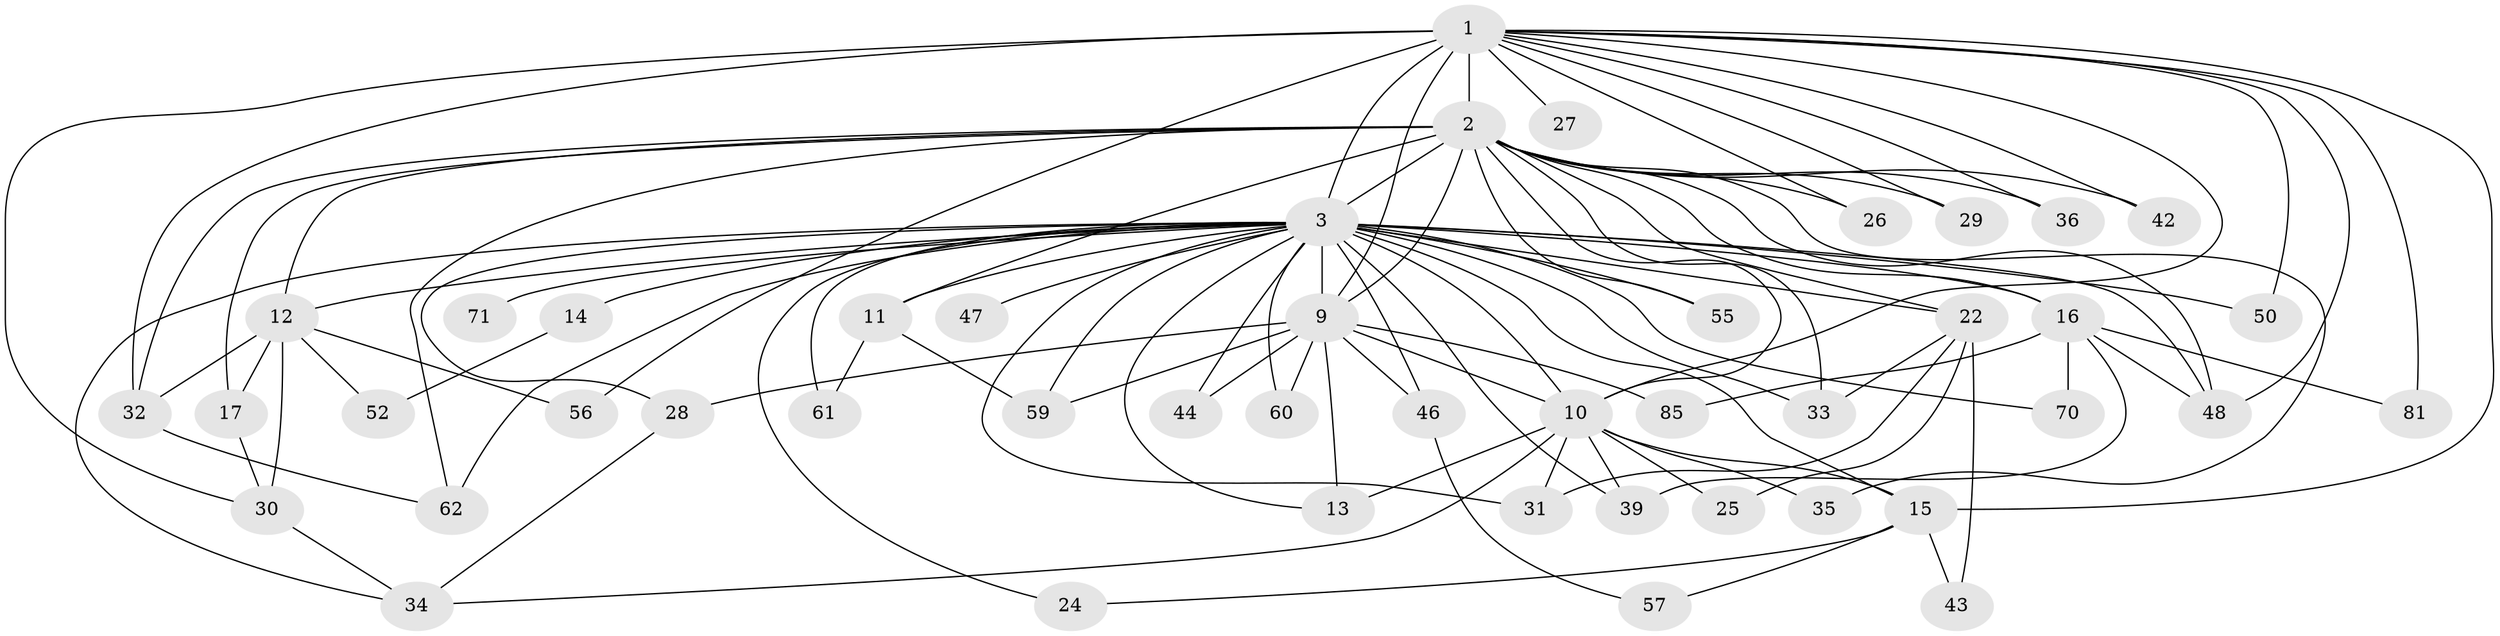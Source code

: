 // original degree distribution, {14: 0.010869565217391304, 21: 0.03260869565217391, 16: 0.021739130434782608, 23: 0.021739130434782608, 18: 0.010869565217391304, 17: 0.010869565217391304, 4: 0.09782608695652174, 7: 0.021739130434782608, 3: 0.15217391304347827, 8: 0.021739130434782608, 2: 0.5652173913043478, 6: 0.010869565217391304, 5: 0.021739130434782608}
// Generated by graph-tools (version 1.1) at 2025/14/03/09/25 04:14:18]
// undirected, 46 vertices, 101 edges
graph export_dot {
graph [start="1"]
  node [color=gray90,style=filled];
  1 [super="+7"];
  2 [super="+6+64+74"];
  3 [super="+37+38+4+66"];
  9;
  10 [super="+20"];
  11;
  12;
  13 [super="+40"];
  14;
  15 [super="+53"];
  16 [super="+41+65"];
  17;
  22 [super="+77"];
  24;
  25;
  26;
  27;
  28 [super="+58"];
  29;
  30 [super="+54"];
  31;
  32 [super="+90+84"];
  33 [super="+45"];
  34 [super="+63"];
  35;
  36;
  39 [super="+92"];
  42;
  43;
  44;
  46;
  47;
  48 [super="+72"];
  50;
  52;
  55;
  56;
  57;
  59;
  60;
  61 [super="+80"];
  62;
  70;
  71;
  81;
  85;
  1 -- 2 [weight=6];
  1 -- 3 [weight=12];
  1 -- 9 [weight=2];
  1 -- 10 [weight=4];
  1 -- 32;
  1 -- 15 [weight=2];
  1 -- 81;
  1 -- 26;
  1 -- 27 [weight=2];
  1 -- 29;
  1 -- 36;
  1 -- 42;
  1 -- 48;
  1 -- 50;
  1 -- 56;
  1 -- 30;
  2 -- 3 [weight=10];
  2 -- 9 [weight=2];
  2 -- 10 [weight=2];
  2 -- 11;
  2 -- 12;
  2 -- 17;
  2 -- 26;
  2 -- 29;
  2 -- 33;
  2 -- 36;
  2 -- 62;
  2 -- 22;
  2 -- 32;
  2 -- 35;
  2 -- 42;
  2 -- 48;
  2 -- 55;
  2 -- 16;
  3 -- 9 [weight=5];
  3 -- 10 [weight=4];
  3 -- 44 [weight=2];
  3 -- 39;
  3 -- 61 [weight=2];
  3 -- 47 [weight=2];
  3 -- 59;
  3 -- 70;
  3 -- 71 [weight=2];
  3 -- 11;
  3 -- 12;
  3 -- 14 [weight=3];
  3 -- 15;
  3 -- 16 [weight=6];
  3 -- 22;
  3 -- 24;
  3 -- 28;
  3 -- 31;
  3 -- 33 [weight=2];
  3 -- 34;
  3 -- 46;
  3 -- 48;
  3 -- 50;
  3 -- 55;
  3 -- 60;
  3 -- 62;
  3 -- 13;
  9 -- 10;
  9 -- 13;
  9 -- 28 [weight=2];
  9 -- 44;
  9 -- 46;
  9 -- 59;
  9 -- 60;
  9 -- 85;
  10 -- 13;
  10 -- 15;
  10 -- 25;
  10 -- 31;
  10 -- 35;
  10 -- 34;
  10 -- 39 [weight=2];
  11 -- 59;
  11 -- 61;
  12 -- 17;
  12 -- 30;
  12 -- 32;
  12 -- 52;
  12 -- 56;
  14 -- 52;
  15 -- 24;
  15 -- 43;
  15 -- 57;
  16 -- 70;
  16 -- 81;
  16 -- 85;
  16 -- 48;
  16 -- 39;
  17 -- 30;
  22 -- 25;
  22 -- 43;
  22 -- 31;
  22 -- 33;
  28 -- 34;
  30 -- 34;
  32 -- 62;
  46 -- 57;
}
